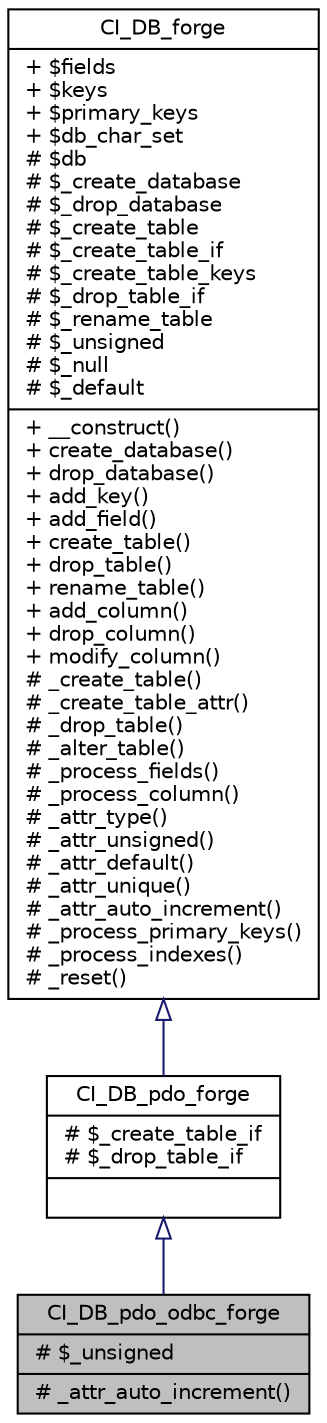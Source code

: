 digraph "CI_DB_pdo_odbc_forge"
{
 // LATEX_PDF_SIZE
  edge [fontname="Helvetica",fontsize="10",labelfontname="Helvetica",labelfontsize="10"];
  node [fontname="Helvetica",fontsize="10",shape=record];
  Node0 [label="{CI_DB_pdo_odbc_forge\n|# $_unsigned\l|# _attr_auto_increment()\l}",height=0.2,width=0.4,color="black", fillcolor="grey75", style="filled", fontcolor="black",tooltip=" "];
  Node1 -> Node0 [dir="back",color="midnightblue",fontsize="10",style="solid",arrowtail="onormal",fontname="Helvetica"];
  Node1 [label="{CI_DB_pdo_forge\n|# $_create_table_if\l# $_drop_table_if\l|}",height=0.2,width=0.4,color="black", fillcolor="white", style="filled",URL="$class_c_i___d_b__pdo__forge.html",tooltip=" "];
  Node2 -> Node1 [dir="back",color="midnightblue",fontsize="10",style="solid",arrowtail="onormal",fontname="Helvetica"];
  Node2 [label="{CI_DB_forge\n|+ $fields\l+ $keys\l+ $primary_keys\l+ $db_char_set\l# $db\l# $_create_database\l# $_drop_database\l# $_create_table\l# $_create_table_if\l# $_create_table_keys\l# $_drop_table_if\l# $_rename_table\l# $_unsigned\l# $_null\l# $_default\l|+ __construct()\l+ create_database()\l+ drop_database()\l+ add_key()\l+ add_field()\l+ create_table()\l+ drop_table()\l+ rename_table()\l+ add_column()\l+ drop_column()\l+ modify_column()\l# _create_table()\l# _create_table_attr()\l# _drop_table()\l# _alter_table()\l# _process_fields()\l# _process_column()\l# _attr_type()\l# _attr_unsigned()\l# _attr_default()\l# _attr_unique()\l# _attr_auto_increment()\l# _process_primary_keys()\l# _process_indexes()\l# _reset()\l}",height=0.2,width=0.4,color="black", fillcolor="white", style="filled",URL="$class_c_i___d_b__forge.html",tooltip=" "];
}
